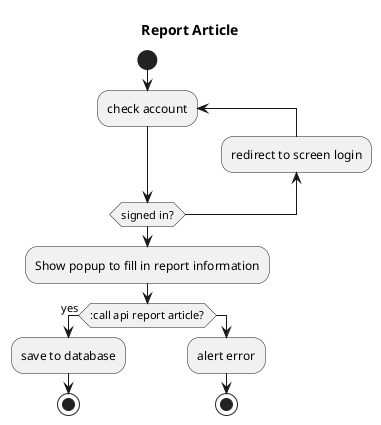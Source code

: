 @startuml

title Report Article

start
repeat :check account;
backward :redirect to screen login;
repeat while (signed in?)
:Show popup to fill in report information;
if (:call api report article?) then (yes);
:save to database;
stop
else
:alert error;
stop

@enduml